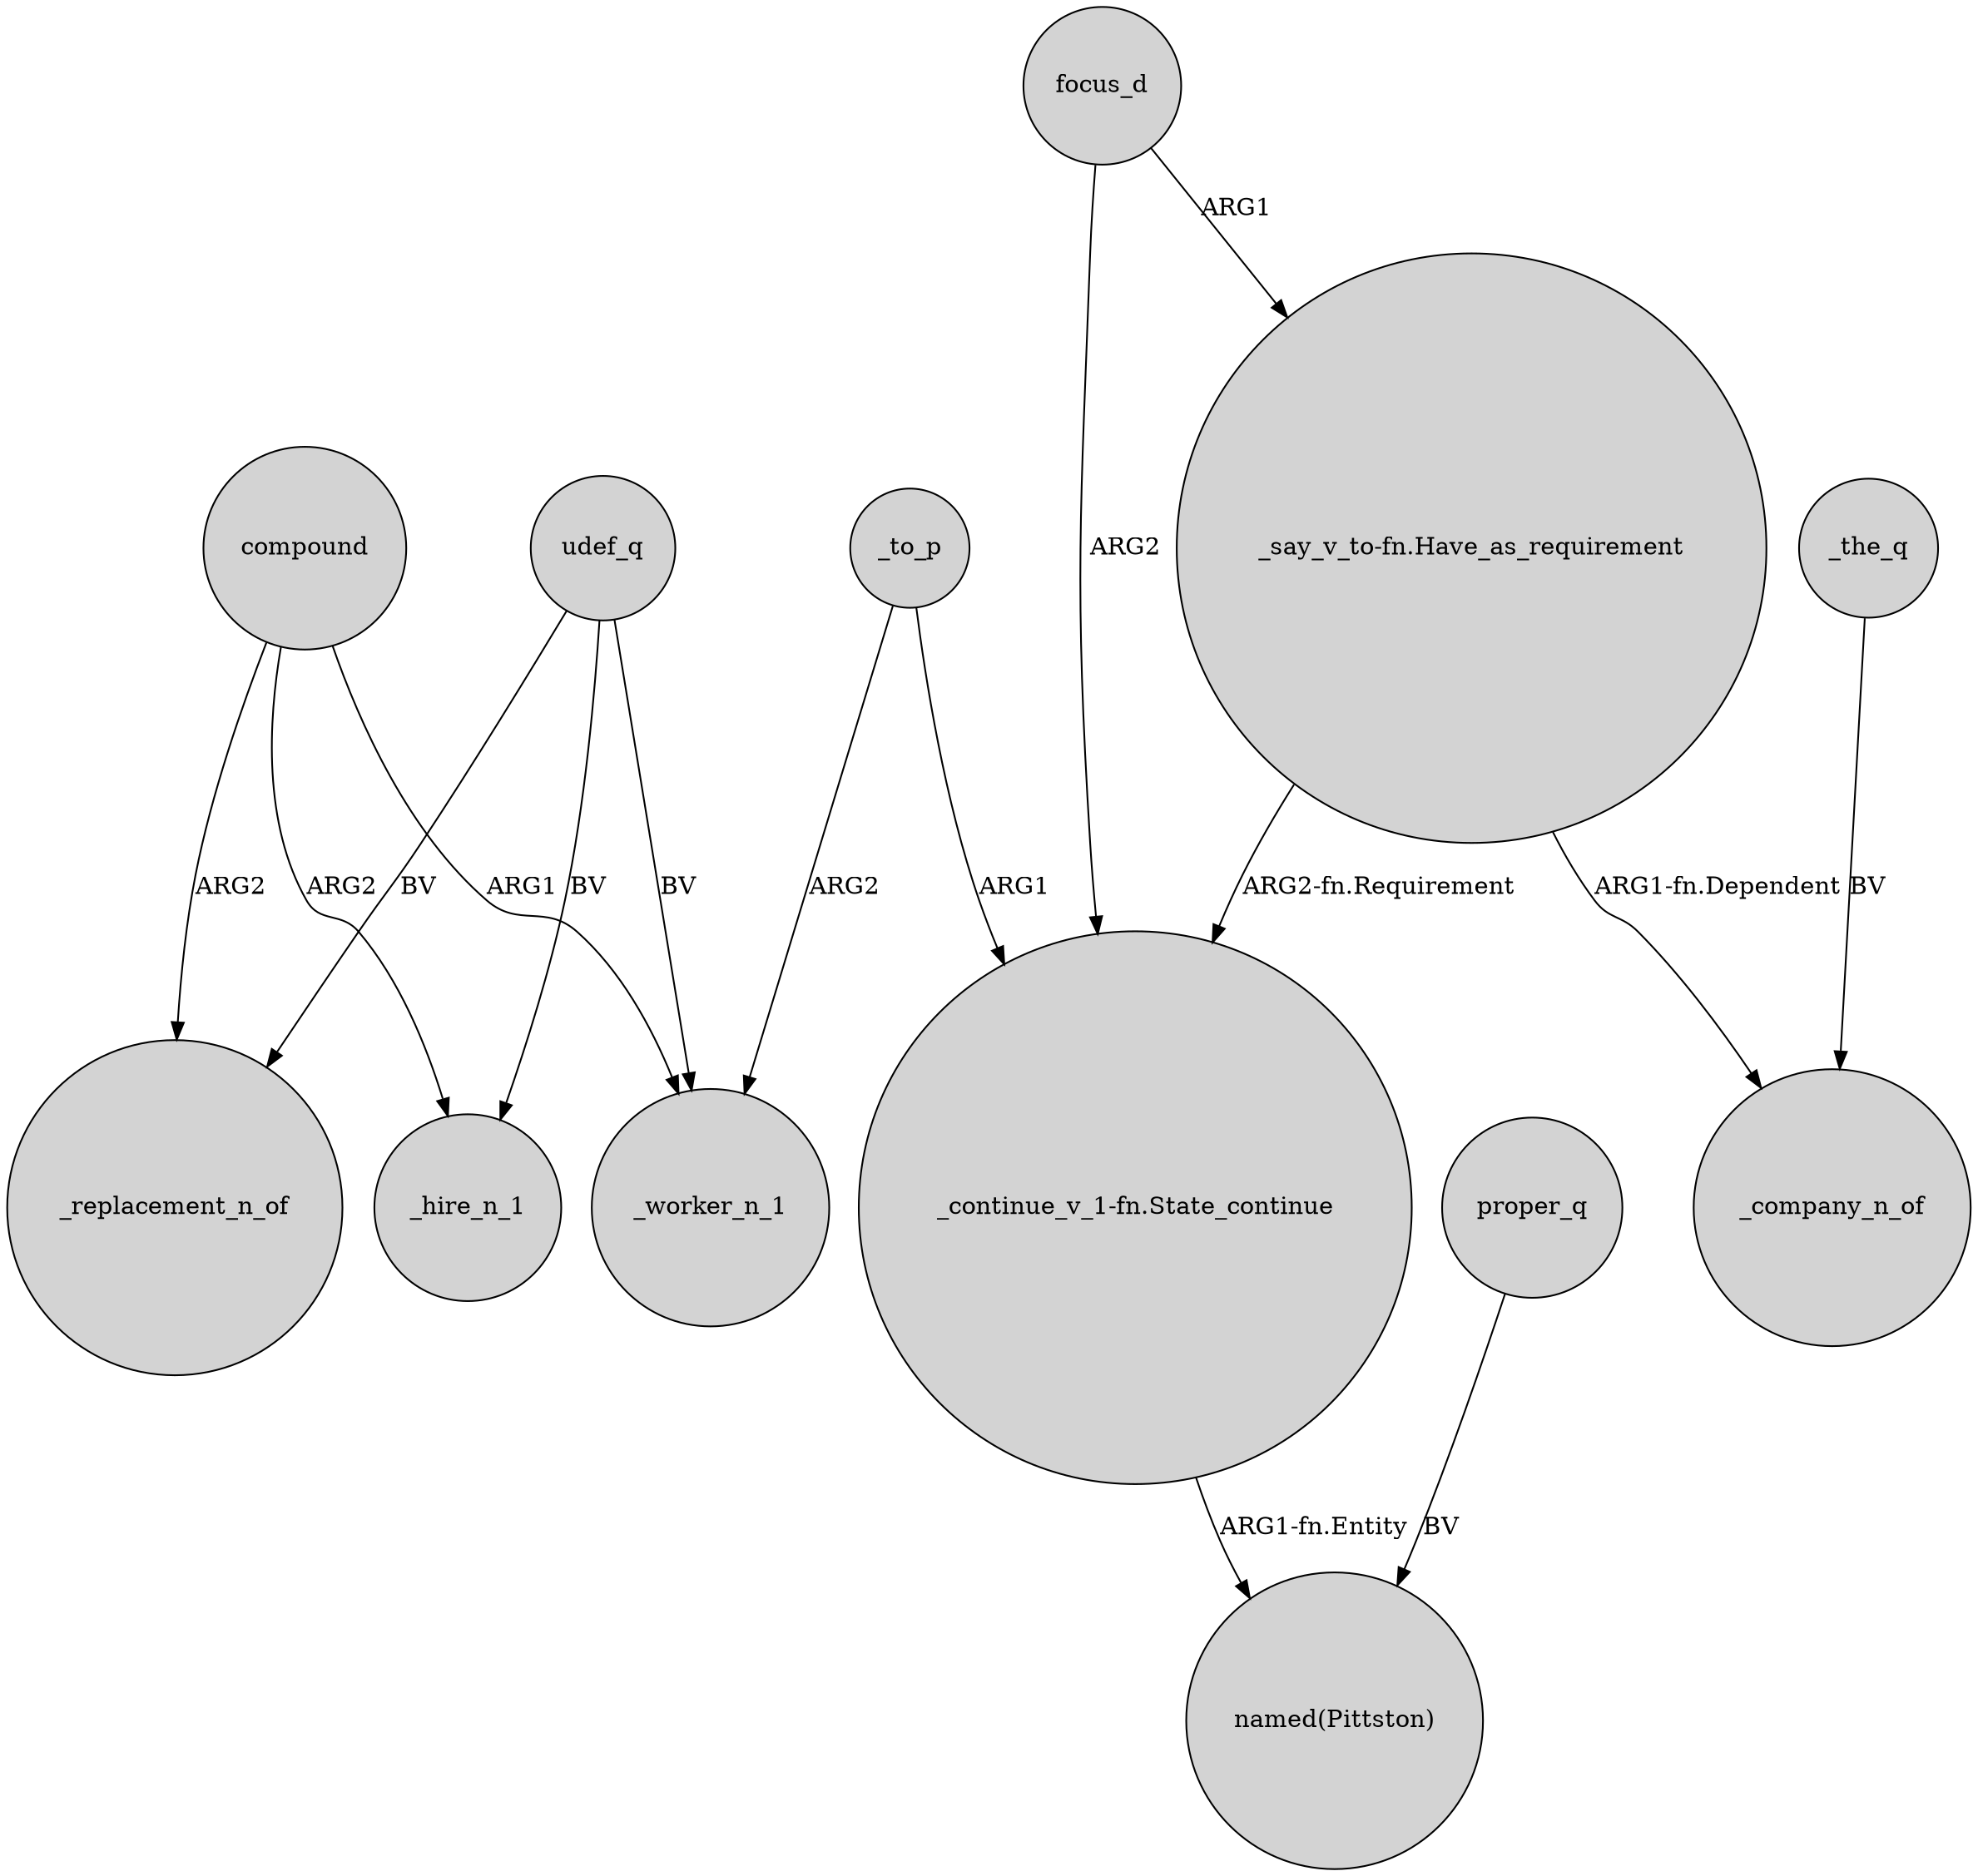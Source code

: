 digraph {
	node [shape=circle style=filled]
	compound -> _worker_n_1 [label=ARG1]
	udef_q -> _worker_n_1 [label=BV]
	"_say_v_to-fn.Have_as_requirement" -> "_continue_v_1-fn.State_continue" [label="ARG2-fn.Requirement"]
	_to_p -> "_continue_v_1-fn.State_continue" [label=ARG1]
	focus_d -> "_continue_v_1-fn.State_continue" [label=ARG2]
	compound -> _hire_n_1 [label=ARG2]
	"_continue_v_1-fn.State_continue" -> "named(Pittston)" [label="ARG1-fn.Entity"]
	proper_q -> "named(Pittston)" [label=BV]
	_the_q -> _company_n_of [label=BV]
	compound -> _replacement_n_of [label=ARG2]
	udef_q -> _replacement_n_of [label=BV]
	_to_p -> _worker_n_1 [label=ARG2]
	"_say_v_to-fn.Have_as_requirement" -> _company_n_of [label="ARG1-fn.Dependent"]
	focus_d -> "_say_v_to-fn.Have_as_requirement" [label=ARG1]
	udef_q -> _hire_n_1 [label=BV]
}
